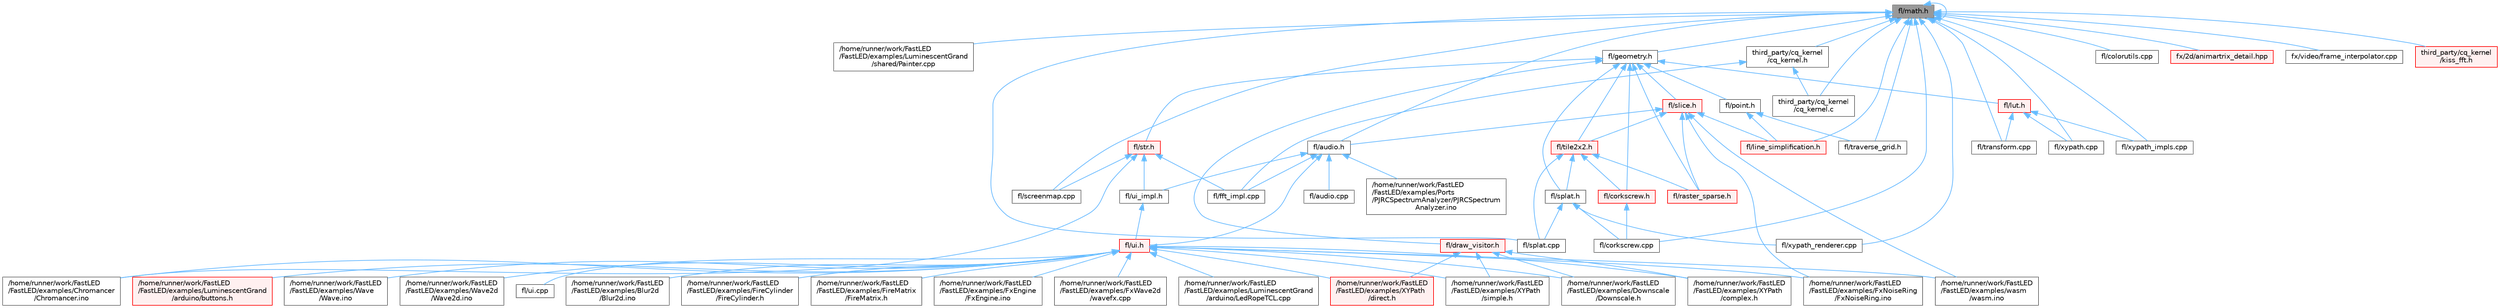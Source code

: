 digraph "fl/math.h"
{
 // INTERACTIVE_SVG=YES
 // LATEX_PDF_SIZE
  bgcolor="transparent";
  edge [fontname=Helvetica,fontsize=10,labelfontname=Helvetica,labelfontsize=10];
  node [fontname=Helvetica,fontsize=10,shape=box,height=0.2,width=0.4];
  Node1 [id="Node000001",label="fl/math.h",height=0.2,width=0.4,color="gray40", fillcolor="grey60", style="filled", fontcolor="black",tooltip=" "];
  Node1 -> Node2 [id="edge1_Node000001_Node000002",dir="back",color="steelblue1",style="solid",tooltip=" "];
  Node2 [id="Node000002",label="/home/runner/work/FastLED\l/FastLED/examples/LuminescentGrand\l/shared/Painter.cpp",height=0.2,width=0.4,color="grey40", fillcolor="white", style="filled",URL="$db/d33/_painter_8cpp.html",tooltip=" "];
  Node1 -> Node3 [id="edge2_Node000001_Node000003",dir="back",color="steelblue1",style="solid",tooltip=" "];
  Node3 [id="Node000003",label="fl/audio.h",height=0.2,width=0.4,color="grey40", fillcolor="white", style="filled",URL="$da/d09/audio_8h.html",tooltip=" "];
  Node3 -> Node4 [id="edge3_Node000003_Node000004",dir="back",color="steelblue1",style="solid",tooltip=" "];
  Node4 [id="Node000004",label="/home/runner/work/FastLED\l/FastLED/examples/Ports\l/PJRCSpectrumAnalyzer/PJRCSpectrum\lAnalyzer.ino",height=0.2,width=0.4,color="grey40", fillcolor="white", style="filled",URL="$d7/dfa/_p_j_r_c_spectrum_analyzer_8ino.html",tooltip="Creates an impressive LED light show to music input on the Teensy."];
  Node3 -> Node5 [id="edge4_Node000003_Node000005",dir="back",color="steelblue1",style="solid",tooltip=" "];
  Node5 [id="Node000005",label="fl/audio.cpp",height=0.2,width=0.4,color="grey40", fillcolor="white", style="filled",URL="$d1/ddc/audio_8cpp.html",tooltip=" "];
  Node3 -> Node6 [id="edge5_Node000003_Node000006",dir="back",color="steelblue1",style="solid",tooltip=" "];
  Node6 [id="Node000006",label="fl/fft_impl.cpp",height=0.2,width=0.4,color="grey40", fillcolor="white", style="filled",URL="$d1/dff/fft__impl_8cpp.html",tooltip=" "];
  Node3 -> Node7 [id="edge6_Node000003_Node000007",dir="back",color="steelblue1",style="solid",tooltip=" "];
  Node7 [id="Node000007",label="fl/ui.h",height=0.2,width=0.4,color="red", fillcolor="#FFF0F0", style="filled",URL="$d9/d3b/ui_8h.html",tooltip=" "];
  Node7 -> Node8 [id="edge7_Node000007_Node000008",dir="back",color="steelblue1",style="solid",tooltip=" "];
  Node8 [id="Node000008",label="/home/runner/work/FastLED\l/FastLED/examples/Blur2d\l/Blur2d.ino",height=0.2,width=0.4,color="grey40", fillcolor="white", style="filled",URL="$df/d42/_blur2d_8ino.html",tooltip=" "];
  Node7 -> Node9 [id="edge8_Node000007_Node000009",dir="back",color="steelblue1",style="solid",tooltip=" "];
  Node9 [id="Node000009",label="/home/runner/work/FastLED\l/FastLED/examples/Chromancer\l/Chromancer.ino",height=0.2,width=0.4,color="grey40", fillcolor="white", style="filled",URL="$d1/ddb/_chromancer_8ino.html",tooltip=" "];
  Node7 -> Node10 [id="edge9_Node000007_Node000010",dir="back",color="steelblue1",style="solid",tooltip=" "];
  Node10 [id="Node000010",label="/home/runner/work/FastLED\l/FastLED/examples/Downscale\l/Downscale.h",height=0.2,width=0.4,color="grey40", fillcolor="white", style="filled",URL="$d6/d1a/examples_2_downscale_2downscale_8h.html",tooltip=" "];
  Node7 -> Node11 [id="edge10_Node000007_Node000011",dir="back",color="steelblue1",style="solid",tooltip=" "];
  Node11 [id="Node000011",label="/home/runner/work/FastLED\l/FastLED/examples/FireCylinder\l/FireCylinder.h",height=0.2,width=0.4,color="grey40", fillcolor="white", style="filled",URL="$d8/dd0/_fire_cylinder_8h.html",tooltip=" "];
  Node7 -> Node12 [id="edge11_Node000007_Node000012",dir="back",color="steelblue1",style="solid",tooltip=" "];
  Node12 [id="Node000012",label="/home/runner/work/FastLED\l/FastLED/examples/FireMatrix\l/FireMatrix.h",height=0.2,width=0.4,color="grey40", fillcolor="white", style="filled",URL="$d5/d88/_fire_matrix_8h.html",tooltip=" "];
  Node7 -> Node13 [id="edge12_Node000007_Node000013",dir="back",color="steelblue1",style="solid",tooltip=" "];
  Node13 [id="Node000013",label="/home/runner/work/FastLED\l/FastLED/examples/FxEngine\l/FxEngine.ino",height=0.2,width=0.4,color="grey40", fillcolor="white", style="filled",URL="$d6/d35/_fx_engine_8ino.html",tooltip="Demonstrates how to use the FxEngine to switch between different effects on a 2D LED matrix."];
  Node7 -> Node14 [id="edge13_Node000007_Node000014",dir="back",color="steelblue1",style="solid",tooltip=" "];
  Node14 [id="Node000014",label="/home/runner/work/FastLED\l/FastLED/examples/FxNoiseRing\l/FxNoiseRing.ino",height=0.2,width=0.4,color="grey40", fillcolor="white", style="filled",URL="$d3/dac/_fx_noise_ring_8ino.html",tooltip=" "];
  Node7 -> Node15 [id="edge14_Node000007_Node000015",dir="back",color="steelblue1",style="solid",tooltip=" "];
  Node15 [id="Node000015",label="/home/runner/work/FastLED\l/FastLED/examples/FxWave2d\l/wavefx.cpp",height=0.2,width=0.4,color="grey40", fillcolor="white", style="filled",URL="$d9/d29/wavefx_8cpp.html",tooltip=" "];
  Node7 -> Node16 [id="edge15_Node000007_Node000016",dir="back",color="steelblue1",style="solid",tooltip=" "];
  Node16 [id="Node000016",label="/home/runner/work/FastLED\l/FastLED/examples/LuminescentGrand\l/arduino/LedRopeTCL.cpp",height=0.2,width=0.4,color="grey40", fillcolor="white", style="filled",URL="$d6/dc9/_led_rope_t_c_l_8cpp.html",tooltip=" "];
  Node7 -> Node17 [id="edge16_Node000007_Node000017",dir="back",color="steelblue1",style="solid",tooltip=" "];
  Node17 [id="Node000017",label="/home/runner/work/FastLED\l/FastLED/examples/LuminescentGrand\l/arduino/buttons.h",height=0.2,width=0.4,color="red", fillcolor="#FFF0F0", style="filled",URL="$de/d05/buttons_8h.html",tooltip=" "];
  Node7 -> Node19 [id="edge17_Node000007_Node000019",dir="back",color="steelblue1",style="solid",tooltip=" "];
  Node19 [id="Node000019",label="/home/runner/work/FastLED\l/FastLED/examples/Wave\l/Wave.ino",height=0.2,width=0.4,color="grey40", fillcolor="white", style="filled",URL="$d1/d16/_wave_8ino.html",tooltip=" "];
  Node7 -> Node20 [id="edge18_Node000007_Node000020",dir="back",color="steelblue1",style="solid",tooltip=" "];
  Node20 [id="Node000020",label="/home/runner/work/FastLED\l/FastLED/examples/Wave2d\l/Wave2d.ino",height=0.2,width=0.4,color="grey40", fillcolor="white", style="filled",URL="$dd/d44/_wave2d_8ino.html",tooltip=" "];
  Node7 -> Node21 [id="edge19_Node000007_Node000021",dir="back",color="steelblue1",style="solid",tooltip=" "];
  Node21 [id="Node000021",label="/home/runner/work/FastLED\l/FastLED/examples/XYPath\l/complex.h",height=0.2,width=0.4,color="grey40", fillcolor="white", style="filled",URL="$d7/d3b/complex_8h.html",tooltip=" "];
  Node7 -> Node22 [id="edge20_Node000007_Node000022",dir="back",color="steelblue1",style="solid",tooltip=" "];
  Node22 [id="Node000022",label="/home/runner/work/FastLED\l/FastLED/examples/XYPath\l/direct.h",height=0.2,width=0.4,color="red", fillcolor="#FFF0F0", style="filled",URL="$d6/daf/direct_8h.html",tooltip=" "];
  Node7 -> Node24 [id="edge21_Node000007_Node000024",dir="back",color="steelblue1",style="solid",tooltip=" "];
  Node24 [id="Node000024",label="/home/runner/work/FastLED\l/FastLED/examples/XYPath\l/simple.h",height=0.2,width=0.4,color="grey40", fillcolor="white", style="filled",URL="$d8/d14/simple_8h.html",tooltip=" "];
  Node7 -> Node25 [id="edge22_Node000007_Node000025",dir="back",color="steelblue1",style="solid",tooltip=" "];
  Node25 [id="Node000025",label="/home/runner/work/FastLED\l/FastLED/examples/wasm\l/wasm.ino",height=0.2,width=0.4,color="grey40", fillcolor="white", style="filled",URL="$d7/dd3/wasm_8ino.html",tooltip="Demonstrates an advanced ino file with multiple effects and UI elements."];
  Node7 -> Node26 [id="edge23_Node000007_Node000026",dir="back",color="steelblue1",style="solid",tooltip=" "];
  Node26 [id="Node000026",label="fl/ui.cpp",height=0.2,width=0.4,color="grey40", fillcolor="white", style="filled",URL="$d4/d38/ui_8cpp.html",tooltip=" "];
  Node3 -> Node34 [id="edge24_Node000003_Node000034",dir="back",color="steelblue1",style="solid",tooltip=" "];
  Node34 [id="Node000034",label="fl/ui_impl.h",height=0.2,width=0.4,color="grey40", fillcolor="white", style="filled",URL="$d6/dc0/ui__impl_8h.html",tooltip=" "];
  Node34 -> Node7 [id="edge25_Node000034_Node000007",dir="back",color="steelblue1",style="solid",tooltip=" "];
  Node1 -> Node35 [id="edge26_Node000001_Node000035",dir="back",color="steelblue1",style="solid",tooltip=" "];
  Node35 [id="Node000035",label="fl/colorutils.cpp",height=0.2,width=0.4,color="grey40", fillcolor="white", style="filled",URL="$da/d2d/colorutils_8cpp.html",tooltip="Misc utility functions for palettes, blending, and more."];
  Node1 -> Node36 [id="edge27_Node000001_Node000036",dir="back",color="steelblue1",style="solid",tooltip=" "];
  Node36 [id="Node000036",label="fl/corkscrew.cpp",height=0.2,width=0.4,color="grey40", fillcolor="white", style="filled",URL="$d3/d9b/corkscrew_8cpp.html",tooltip=" "];
  Node1 -> Node37 [id="edge28_Node000001_Node000037",dir="back",color="steelblue1",style="solid",tooltip=" "];
  Node37 [id="Node000037",label="fl/geometry.h",height=0.2,width=0.4,color="grey40", fillcolor="white", style="filled",URL="$d4/d67/geometry_8h.html",tooltip=" "];
  Node37 -> Node38 [id="edge29_Node000037_Node000038",dir="back",color="steelblue1",style="solid",tooltip=" "];
  Node38 [id="Node000038",label="fl/corkscrew.h",height=0.2,width=0.4,color="red", fillcolor="#FFF0F0", style="filled",URL="$d1/dd4/src_2fl_2corkscrew_8h.html",tooltip="Corkscrew projection utilities."];
  Node38 -> Node36 [id="edge30_Node000038_Node000036",dir="back",color="steelblue1",style="solid",tooltip=" "];
  Node37 -> Node41 [id="edge31_Node000037_Node000041",dir="back",color="steelblue1",style="solid",tooltip=" "];
  Node41 [id="Node000041",label="fl/draw_visitor.h",height=0.2,width=0.4,color="red", fillcolor="#FFF0F0", style="filled",URL="$d0/d4f/draw__visitor_8h.html",tooltip=" "];
  Node41 -> Node10 [id="edge32_Node000041_Node000010",dir="back",color="steelblue1",style="solid",tooltip=" "];
  Node41 -> Node21 [id="edge33_Node000041_Node000021",dir="back",color="steelblue1",style="solid",tooltip=" "];
  Node41 -> Node22 [id="edge34_Node000041_Node000022",dir="back",color="steelblue1",style="solid",tooltip=" "];
  Node41 -> Node24 [id="edge35_Node000041_Node000024",dir="back",color="steelblue1",style="solid",tooltip=" "];
  Node37 -> Node44 [id="edge36_Node000037_Node000044",dir="back",color="steelblue1",style="solid",tooltip=" "];
  Node44 [id="Node000044",label="fl/lut.h",height=0.2,width=0.4,color="red", fillcolor="#FFF0F0", style="filled",URL="$db/d54/lut_8h.html",tooltip=" "];
  Node44 -> Node177 [id="edge37_Node000044_Node000177",dir="back",color="steelblue1",style="solid",tooltip=" "];
  Node177 [id="Node000177",label="fl/transform.cpp",height=0.2,width=0.4,color="grey40", fillcolor="white", style="filled",URL="$d8/d8c/transform_8cpp.html",tooltip=" "];
  Node44 -> Node184 [id="edge38_Node000044_Node000184",dir="back",color="steelblue1",style="solid",tooltip=" "];
  Node184 [id="Node000184",label="fl/xypath.cpp",height=0.2,width=0.4,color="grey40", fillcolor="white", style="filled",URL="$d4/d78/xypath_8cpp.html",tooltip=" "];
  Node44 -> Node187 [id="edge39_Node000044_Node000187",dir="back",color="steelblue1",style="solid",tooltip=" "];
  Node187 [id="Node000187",label="fl/xypath_impls.cpp",height=0.2,width=0.4,color="grey40", fillcolor="white", style="filled",URL="$d4/db1/xypath__impls_8cpp.html",tooltip=" "];
  Node37 -> Node232 [id="edge40_Node000037_Node000232",dir="back",color="steelblue1",style="solid",tooltip=" "];
  Node232 [id="Node000232",label="fl/point.h",height=0.2,width=0.4,color="grey40", fillcolor="white", style="filled",URL="$d2/d91/point_8h.html",tooltip=" "];
  Node232 -> Node233 [id="edge41_Node000232_Node000233",dir="back",color="steelblue1",style="solid",tooltip=" "];
  Node233 [id="Node000233",label="fl/line_simplification.h",height=0.2,width=0.4,color="red", fillcolor="#FFF0F0", style="filled",URL="$d8/da7/line__simplification_8h.html",tooltip=" "];
  Node232 -> Node235 [id="edge42_Node000232_Node000235",dir="back",color="steelblue1",style="solid",tooltip=" "];
  Node235 [id="Node000235",label="fl/traverse_grid.h",height=0.2,width=0.4,color="grey40", fillcolor="white", style="filled",URL="$d9/d42/traverse__grid_8h.html",tooltip=" "];
  Node37 -> Node202 [id="edge43_Node000037_Node000202",dir="back",color="steelblue1",style="solid",tooltip=" "];
  Node202 [id="Node000202",label="fl/raster_sparse.h",height=0.2,width=0.4,color="red", fillcolor="#FFF0F0", style="filled",URL="$d4/df9/raster__sparse_8h.html",tooltip=" "];
  Node37 -> Node236 [id="edge44_Node000037_Node000236",dir="back",color="steelblue1",style="solid",tooltip=" "];
  Node236 [id="Node000236",label="fl/slice.h",height=0.2,width=0.4,color="red", fillcolor="#FFF0F0", style="filled",URL="$d0/d48/slice_8h.html",tooltip=" "];
  Node236 -> Node14 [id="edge45_Node000236_Node000014",dir="back",color="steelblue1",style="solid",tooltip=" "];
  Node236 -> Node25 [id="edge46_Node000236_Node000025",dir="back",color="steelblue1",style="solid",tooltip=" "];
  Node236 -> Node3 [id="edge47_Node000236_Node000003",dir="back",color="steelblue1",style="solid",tooltip=" "];
  Node236 -> Node233 [id="edge48_Node000236_Node000233",dir="back",color="steelblue1",style="solid",tooltip=" "];
  Node236 -> Node202 [id="edge49_Node000236_Node000202",dir="back",color="steelblue1",style="solid",tooltip=" "];
  Node236 -> Node205 [id="edge50_Node000236_Node000205",dir="back",color="steelblue1",style="solid",tooltip=" "];
  Node205 [id="Node000205",label="fl/tile2x2.h",height=0.2,width=0.4,color="red", fillcolor="#FFF0F0", style="filled",URL="$d2/db4/tile2x2_8h.html",tooltip=" "];
  Node205 -> Node38 [id="edge51_Node000205_Node000038",dir="back",color="steelblue1",style="solid",tooltip=" "];
  Node205 -> Node202 [id="edge52_Node000205_Node000202",dir="back",color="steelblue1",style="solid",tooltip=" "];
  Node205 -> Node206 [id="edge53_Node000205_Node000206",dir="back",color="steelblue1",style="solid",tooltip=" "];
  Node206 [id="Node000206",label="fl/splat.cpp",height=0.2,width=0.4,color="grey40", fillcolor="white", style="filled",URL="$da/dbe/splat_8cpp.html",tooltip=" "];
  Node205 -> Node207 [id="edge54_Node000205_Node000207",dir="back",color="steelblue1",style="solid",tooltip=" "];
  Node207 [id="Node000207",label="fl/splat.h",height=0.2,width=0.4,color="grey40", fillcolor="white", style="filled",URL="$d3/daf/splat_8h.html",tooltip=" "];
  Node207 -> Node36 [id="edge55_Node000207_Node000036",dir="back",color="steelblue1",style="solid",tooltip=" "];
  Node207 -> Node206 [id="edge56_Node000207_Node000206",dir="back",color="steelblue1",style="solid",tooltip=" "];
  Node207 -> Node185 [id="edge57_Node000207_Node000185",dir="back",color="steelblue1",style="solid",tooltip=" "];
  Node185 [id="Node000185",label="fl/xypath_renderer.cpp",height=0.2,width=0.4,color="grey40", fillcolor="white", style="filled",URL="$d2/d31/xypath__renderer_8cpp.html",tooltip=" "];
  Node37 -> Node207 [id="edge58_Node000037_Node000207",dir="back",color="steelblue1",style="solid",tooltip=" "];
  Node37 -> Node243 [id="edge59_Node000037_Node000243",dir="back",color="steelblue1",style="solid",tooltip=" "];
  Node243 [id="Node000243",label="fl/str.h",height=0.2,width=0.4,color="red", fillcolor="#FFF0F0", style="filled",URL="$d1/d93/str_8h.html",tooltip=" "];
  Node243 -> Node9 [id="edge60_Node000243_Node000009",dir="back",color="steelblue1",style="solid",tooltip=" "];
  Node243 -> Node6 [id="edge61_Node000243_Node000006",dir="back",color="steelblue1",style="solid",tooltip=" "];
  Node243 -> Node175 [id="edge62_Node000243_Node000175",dir="back",color="steelblue1",style="solid",tooltip=" "];
  Node175 [id="Node000175",label="fl/screenmap.cpp",height=0.2,width=0.4,color="grey40", fillcolor="white", style="filled",URL="$d9/d6f/screenmap_8cpp.html",tooltip=" "];
  Node243 -> Node34 [id="edge63_Node000243_Node000034",dir="back",color="steelblue1",style="solid",tooltip=" "];
  Node37 -> Node205 [id="edge64_Node000037_Node000205",dir="back",color="steelblue1",style="solid",tooltip=" "];
  Node1 -> Node233 [id="edge65_Node000001_Node000233",dir="back",color="steelblue1",style="solid",tooltip=" "];
  Node1 -> Node1 [id="edge66_Node000001_Node000001",dir="back",color="steelblue1",style="solid",tooltip=" "];
  Node1 -> Node175 [id="edge67_Node000001_Node000175",dir="back",color="steelblue1",style="solid",tooltip=" "];
  Node1 -> Node206 [id="edge68_Node000001_Node000206",dir="back",color="steelblue1",style="solid",tooltip=" "];
  Node1 -> Node177 [id="edge69_Node000001_Node000177",dir="back",color="steelblue1",style="solid",tooltip=" "];
  Node1 -> Node235 [id="edge70_Node000001_Node000235",dir="back",color="steelblue1",style="solid",tooltip=" "];
  Node1 -> Node184 [id="edge71_Node000001_Node000184",dir="back",color="steelblue1",style="solid",tooltip=" "];
  Node1 -> Node187 [id="edge72_Node000001_Node000187",dir="back",color="steelblue1",style="solid",tooltip=" "];
  Node1 -> Node185 [id="edge73_Node000001_Node000185",dir="back",color="steelblue1",style="solid",tooltip=" "];
  Node1 -> Node268 [id="edge74_Node000001_Node000268",dir="back",color="steelblue1",style="solid",tooltip=" "];
  Node268 [id="Node000268",label="fx/2d/animartrix_detail.hpp",height=0.2,width=0.4,color="red", fillcolor="#FFF0F0", style="filled",URL="$d3/d3b/animartrix__detail_8hpp.html",tooltip=" "];
  Node1 -> Node223 [id="edge75_Node000001_Node000223",dir="back",color="steelblue1",style="solid",tooltip=" "];
  Node223 [id="Node000223",label="fx/video/frame_interpolator.cpp",height=0.2,width=0.4,color="grey40", fillcolor="white", style="filled",URL="$d5/da4/frame__interpolator_8cpp.html",tooltip=" "];
  Node1 -> Node281 [id="edge76_Node000001_Node000281",dir="back",color="steelblue1",style="solid",tooltip=" "];
  Node281 [id="Node000281",label="third_party/cq_kernel\l/cq_kernel.c",height=0.2,width=0.4,color="grey40", fillcolor="white", style="filled",URL="$d9/dc9/cq__kernel_8c.html",tooltip=" "];
  Node1 -> Node280 [id="edge77_Node000001_Node000280",dir="back",color="steelblue1",style="solid",tooltip=" "];
  Node280 [id="Node000280",label="third_party/cq_kernel\l/cq_kernel.h",height=0.2,width=0.4,color="grey40", fillcolor="white", style="filled",URL="$d1/dda/cq__kernel_8h.html",tooltip=" "];
  Node280 -> Node6 [id="edge78_Node000280_Node000006",dir="back",color="steelblue1",style="solid",tooltip=" "];
  Node280 -> Node281 [id="edge79_Node000280_Node000281",dir="back",color="steelblue1",style="solid",tooltip=" "];
  Node1 -> Node278 [id="edge80_Node000001_Node000278",dir="back",color="steelblue1",style="solid",tooltip=" "];
  Node278 [id="Node000278",label="third_party/cq_kernel\l/kiss_fft.h",height=0.2,width=0.4,color="red", fillcolor="#FFF0F0", style="filled",URL="$d0/dc9/kiss__fft_8h.html",tooltip=" "];
}
